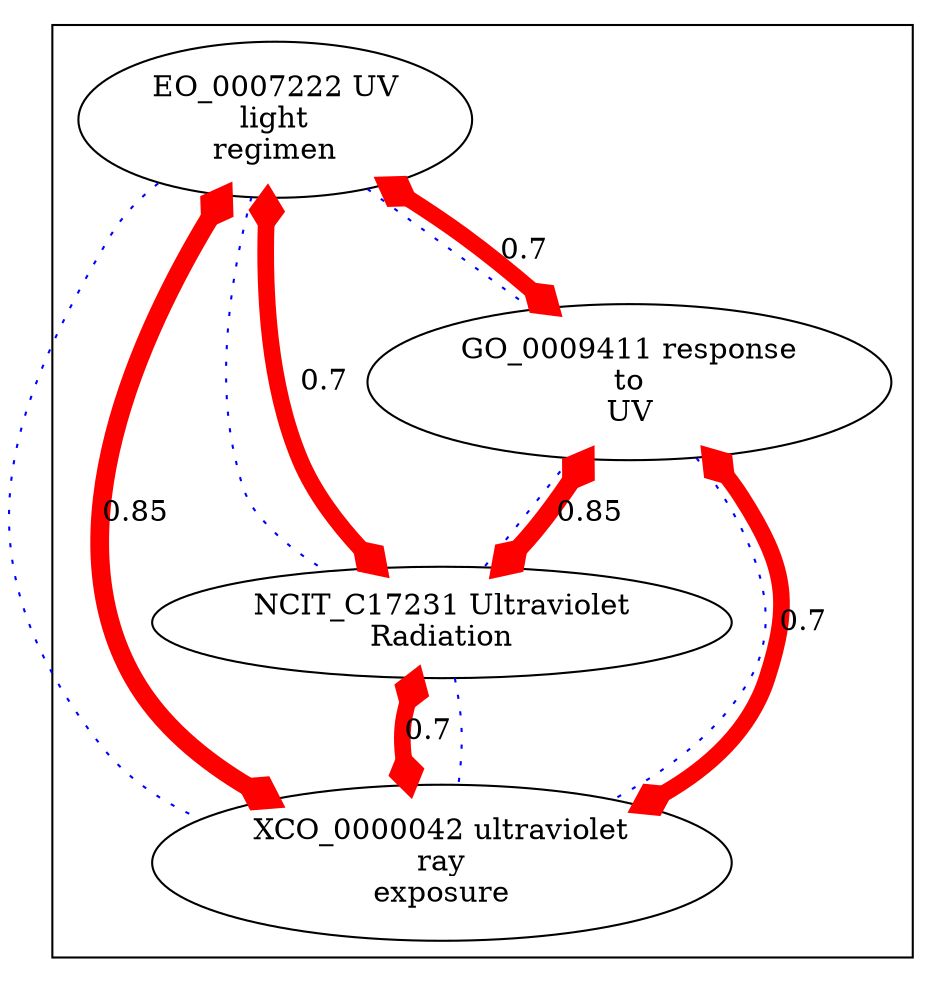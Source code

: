 digraph cliquegraph {
subgraph cluster_XCO_0000042 {XCO_0000042 [ label="XCO_0000042 ultraviolet
ray
exposure" ];
NCIT_C17231 [ label="NCIT_C17231 Ultraviolet
Radiation" ];
GO_0009411 [ label="GO_0009411 response
to
UV" ];
EO_0007222 [ label="EO_0007222 UV
light
regimen" ];}
GO_0009411 -> NCIT_C17231 [ arrowhead = none, penwidth=1, color=blue, label="", style=dotted]

EO_0007222 -> GO_0009411 [ arrowhead = none, penwidth=1, color=blue, label="", style=dotted]

NCIT_C17231 -> XCO_0000042 [ arrowhead = none, penwidth=1, color=blue, label="", style=dotted]

GO_0009411 -> XCO_0000042 [ arrowhead = none, penwidth=1, color=blue, label="", style=dotted]

EO_0007222 -> NCIT_C17231 [ arrowhead = none, penwidth=1, color=blue, label="", style=dotted]

EO_0007222 -> XCO_0000042 [ arrowhead = none, penwidth=1, color=blue, label="", style=dotted]
GO_0009411 -> NCIT_C17231 [ arrowhead = ediamond, penwidth=9, color=red, label="0.85", style=solid, arrowtail=ediamond, dir=both]

GO_0009411 -> XCO_0000042 [ arrowhead = ediamond, penwidth=8, color=red, label="0.7", style=solid, arrowtail=ediamond, dir=both]

EO_0007222 -> XCO_0000042 [ arrowhead = ediamond, penwidth=9, color=red, label="0.85", style=solid, arrowtail=ediamond, dir=both]

NCIT_C17231 -> XCO_0000042 [ arrowhead = ediamond, penwidth=8, color=red, label="0.7", style=solid, arrowtail=ediamond, dir=both]

EO_0007222 -> GO_0009411 [ arrowhead = ediamond, penwidth=8, color=red, label="0.7", style=solid, arrowtail=ediamond, dir=both]

EO_0007222 -> NCIT_C17231 [ arrowhead = ediamond, penwidth=8, color=red, label="0.7", style=solid, arrowtail=ediamond, dir=both]
}